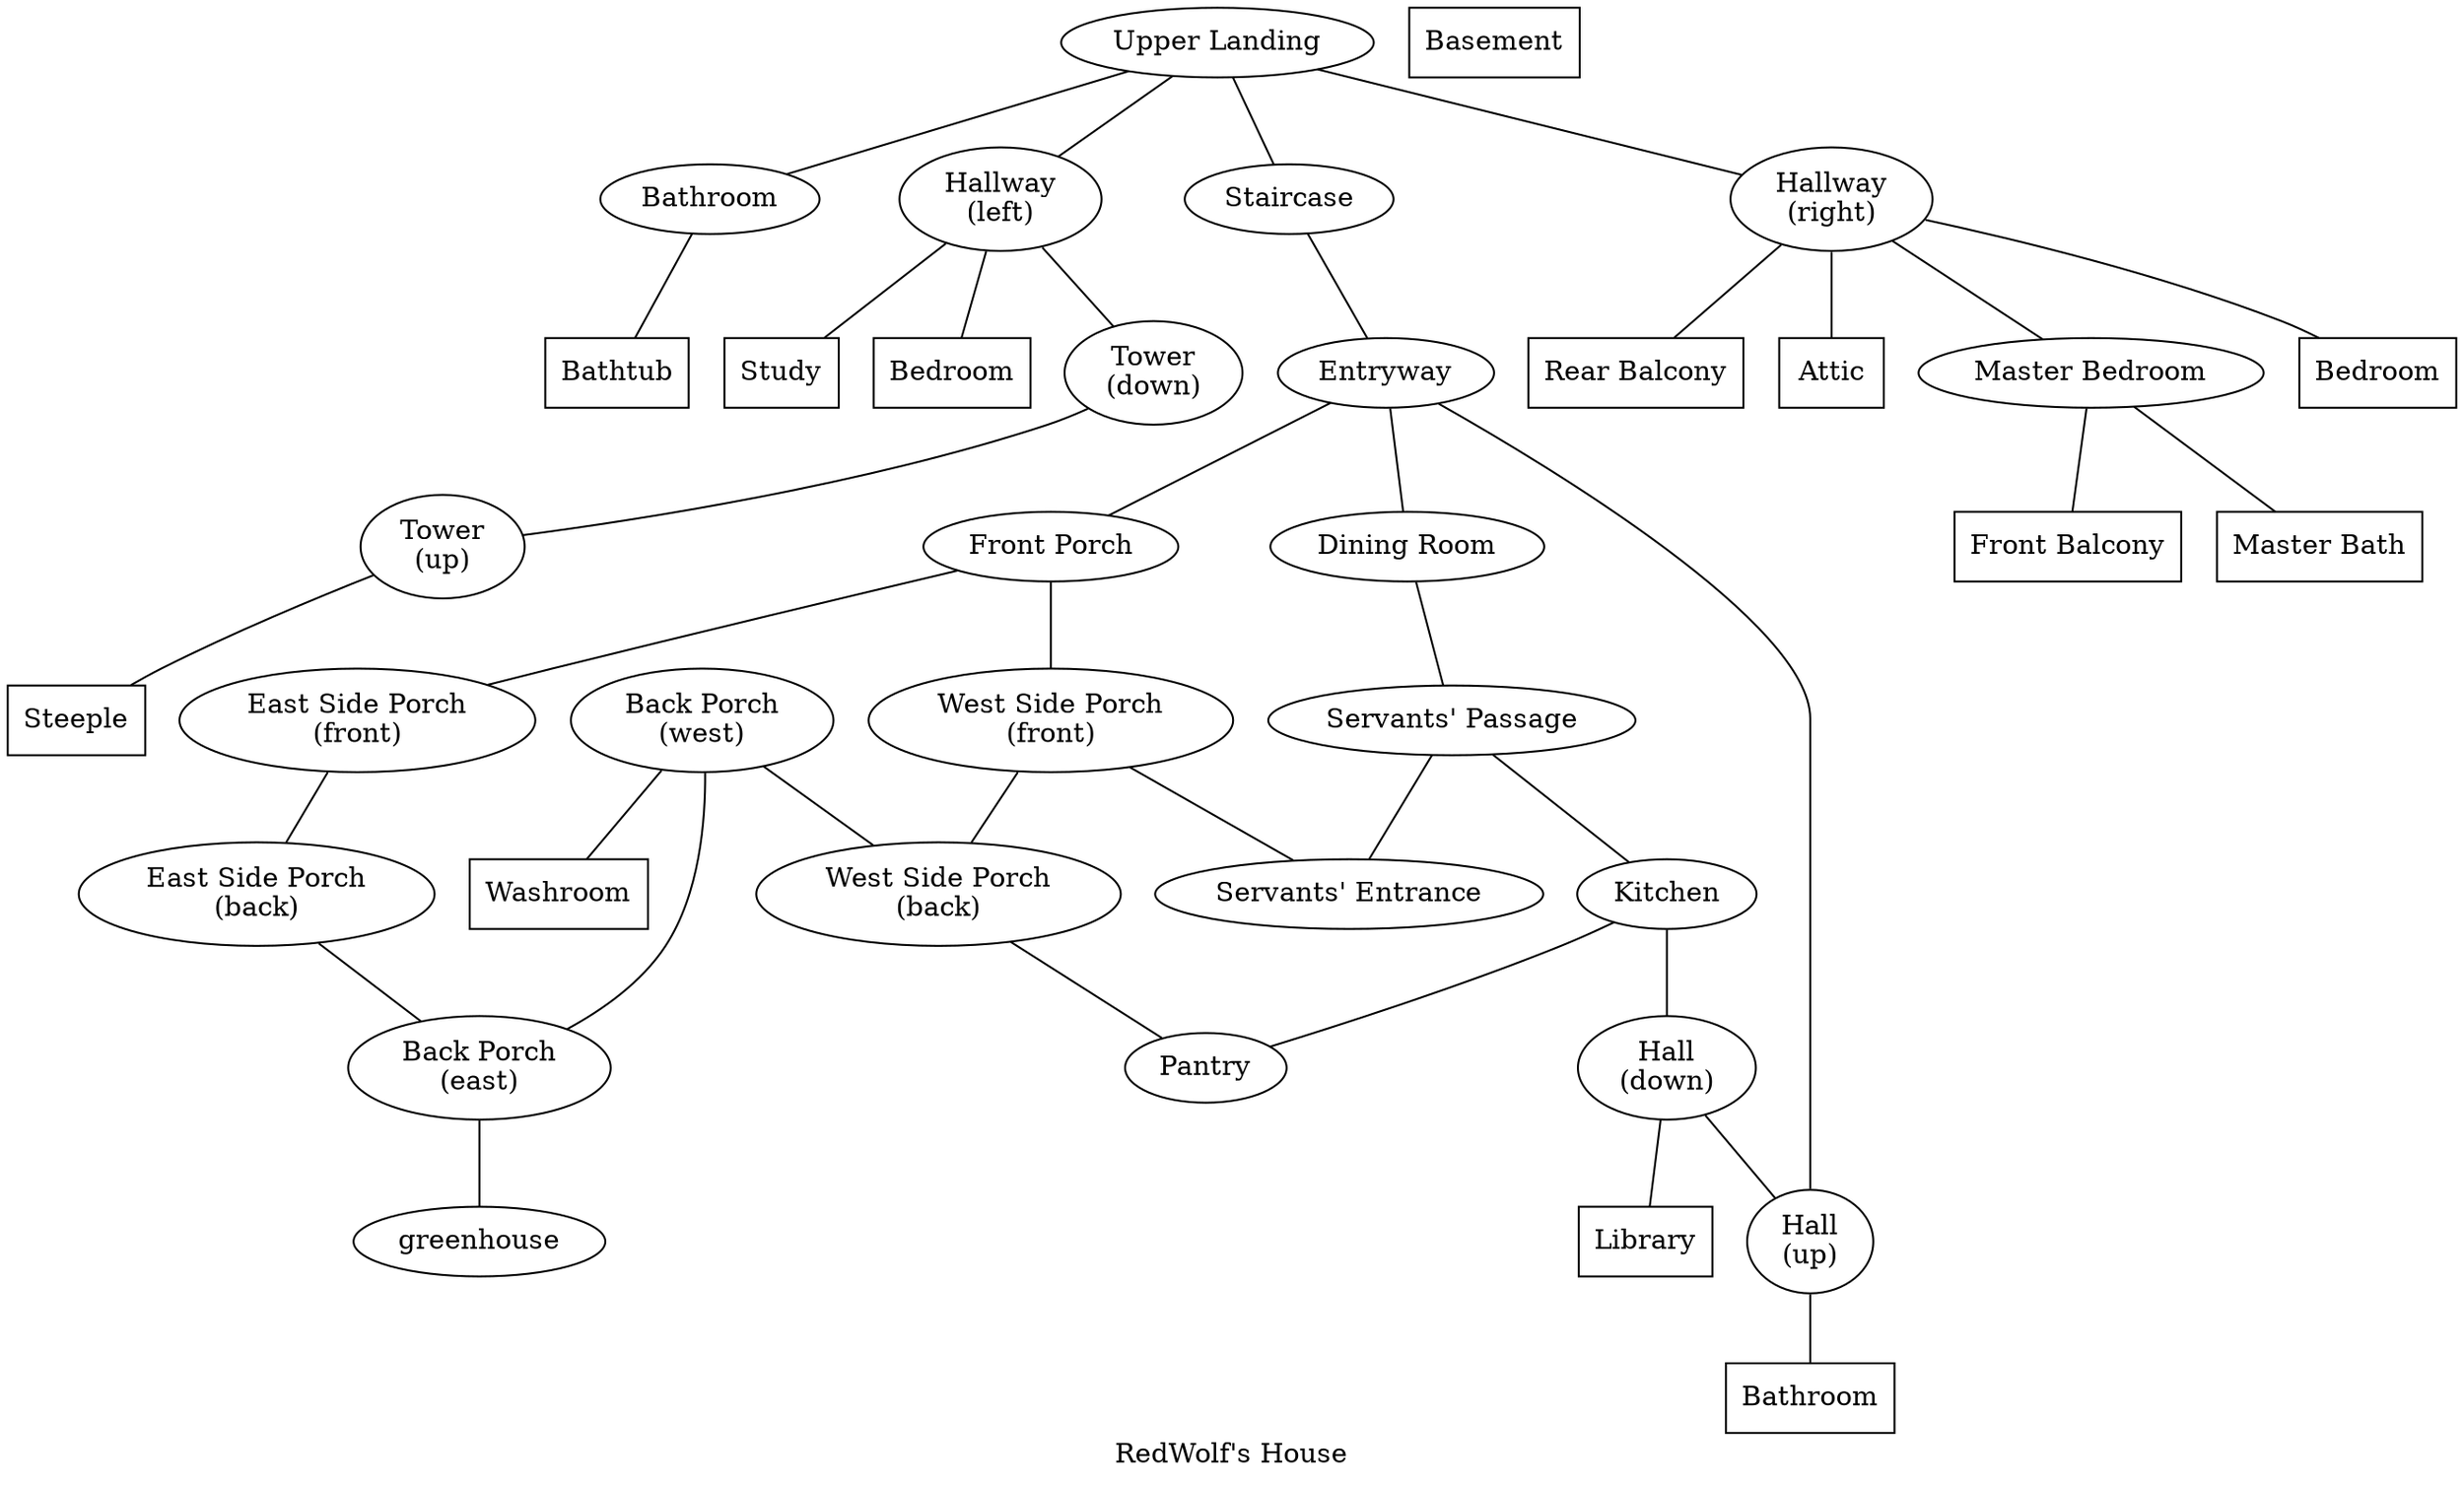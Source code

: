 graph cluster_house_redwolf {
        label = "RedWolf's House"
        style = filled
        color = lightgrey

        Washroom[shape="box"]
        Basement[shape="box"]

        # porch
        "Front Porch" -- "East Side Porch\n(front)"
        "Front Porch" -- "West Side Porch\n(front)"
        "Back Porch\n(west)" -- "West Side Porch\n(back)"
        "Back Porch\n(west)" -- Washroom
        "Back Porch\n(west)" -- "Back Porch\n(east)"
        "Back Porch\n(east)" -- greenhouse
        "East Side Porch\n(front)" -- "East Side Porch\n(back)"
        "East Side Porch\n(back)" -- "Back Porch\n(east)"
        "West Side Porch\n(front)" -- "Servants' Entrance"
        "West Side Porch\n(front)" -- "West Side Porch\n(back)"
        "West Side Porch\n(back)" -- Pantry

        # upstairs
        Steeple[shape="box"]
        Study[shape="box"]
        bedroom2[shape="box" label="Bedroom"]
        bedroom3[shape="box" label="Bedroom"]
        bathroom2[label="Bathroom"]
        Bathtub[shape="box"]
        "Rear Balcony"[shape="box"]
        "Front Balcony"[shape="box"]
        "Master Bath"[shape="box"]
        Attic[shape="box"]
        bathroom3[label="Bathroom" shape="box"]
        Library[shape="box"]

        "Upper Landing" -- "Hallway\n(left)"
        "Upper Landing" -- Staircase -- Entryway
        "Upper Landing" -- bathroom2 -- Bathtub
        "Upper Landing" -- "Hallway\n(right)"

        "Hallway\n(left)" -- "Tower\n(down)" -- "Tower\n(up)" -- Steeple
        "Hallway\n(left)" -- Study
        "Hallway\n(left)" -- bedroom2

        "Hallway\n(right)" -- "Rear Balcony"
        "Hallway\n(right)" -- "Master Bedroom"
        "Master Bedroom" -- "Master Bath"
        "Master Bedroom" -- "Front Balcony"
        "Hallway\n(right)" -- bedroom3
        "Hallway\n(right)" -- Attic

        Entryway -- "Dining Room" -- "Servants' Passage"
        "Servants' Passage" -- "Servants' Entrance"
        "Servants' Passage" -- Kitchen
        Kitchen -- Pantry
        Kitchen -- "Hall\n(down)"
        "Hall\n(down)" -- "Hall\n(up)"
        "Hall\n(down)" -- Library
        Entryway -- "Hall\n(up)"
        "Hall\n(up)" -- bathroom3
        Entryway -- "Front Porch"
}
